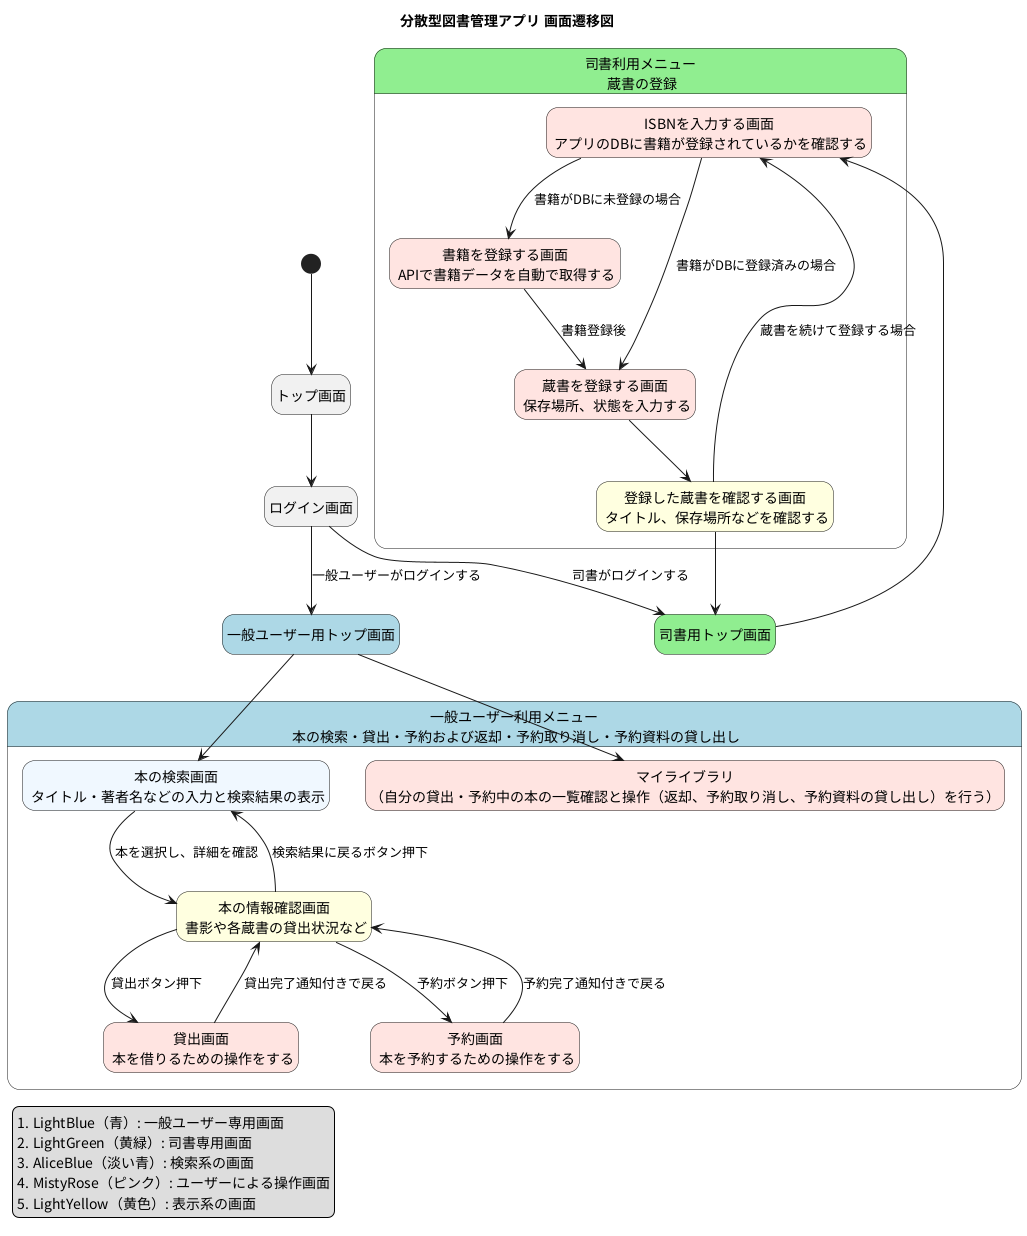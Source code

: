 @startuml screen_flow
skinparam defaultFontName "Noto Sans CJK JP"
hide empty description

title 分散型図書管理アプリ 画面遷移図   

legend left
#LightBlue（青）: 一般ユーザー専用画面
#LightGreen（黄緑）: 司書専用画面
#AliceBlue（淡い青）: 検索系の画面
#MistyRose（ピンク）: ユーザーによる操作画面
#LightYellow（黄色）: 表示系の画面
end legend

[*] --> notLogin

    state "トップ画面" as notLogin
    state "ログイン画面" as login
    state "一般ユーザー用トップ画面" as user #LightBlue
    state "司書用トップ画面" as librarian #LightGreen
    notLogin --> login 
    login --> user : 一般ユーザーがログインする
    login --> librarian : 司書がログインする


state "司書利用メニュー\n 蔵書の登録" as bookManagement #LightGreen {
    state "ISBNを入力する画面\n アプリのDBに書籍が登録されているかを確認する" as isbnCheckForm <<操作>>
    state "書籍を登録する画面\n APIで書籍データを自動で取得する" as bookCreate <<操作>>
    state "蔵書を登録する画面\n 保存場所、状態を入力する" as copyCreate <<操作>>
    state "登録した蔵書を確認する画面\n タイトル、保存場所などを確認する" as copyConfirm <<表示>>
}
librarian --> isbnCheckForm
isbnCheckForm --> bookCreate : 書籍がDBに未登録の場合
isbnCheckForm --> copyCreate : 書籍がDBに登録済みの場合
bookCreate --> copyCreate : 書籍登録後
copyCreate --> copyConfirm
copyConfirm --> librarian
copyConfirm --> isbnCheckForm : 蔵書を続けて登録する場合

state "一般ユーザー利用メニュー\n 本の検索・貸出・予約および返却・予約取り消し・予約資料の貸し出し" as bookUse #LightBlue {
    state "本の検索画面\n タイトル・著者名などの入力と検索結果の表示" as bookSearch <<検索>>
    state "本の情報確認画面\n 書影や各蔵書の貸出状況など" as bookStatus <<表示>>
    state "貸出画面\n 本を借りるための操作をする" as borrowBook <<操作>>
    state "予約画面\n 本を予約するための操作をする" as reserveBook <<操作>>
    
    state "マイライブラリ\n（自分の貸出・予約中の本の一覧確認と操作（返却、予約取り消し、予約資料の貸し出し）を行う）" as borrowingBooks <<操作>>

    ' 本の貸出の流れ
    bookSearch  --> bookStatus : 本を選択し、詳細を確認
    bookStatus --> bookSearch : 検索結果に戻るボタン押下
    bookStatus --> borrowBook : 貸出ボタン押下
    bookStatus --> reserveBook : 予約ボタン押下
    borrowBook --> bookStatus : 貸出完了通知付きで戻る
    reserveBook --> bookStatus : 予約完了通知付きで戻る
    
}
user --> bookSearch
user --> borrowingBooks

skinparam state {
  BackgroundColor<<検索>> AliceBlue
  BackgroundColor<<操作>> MistyRose
  BackgroundColor<<表示>> LightYellow
}


@enduml
